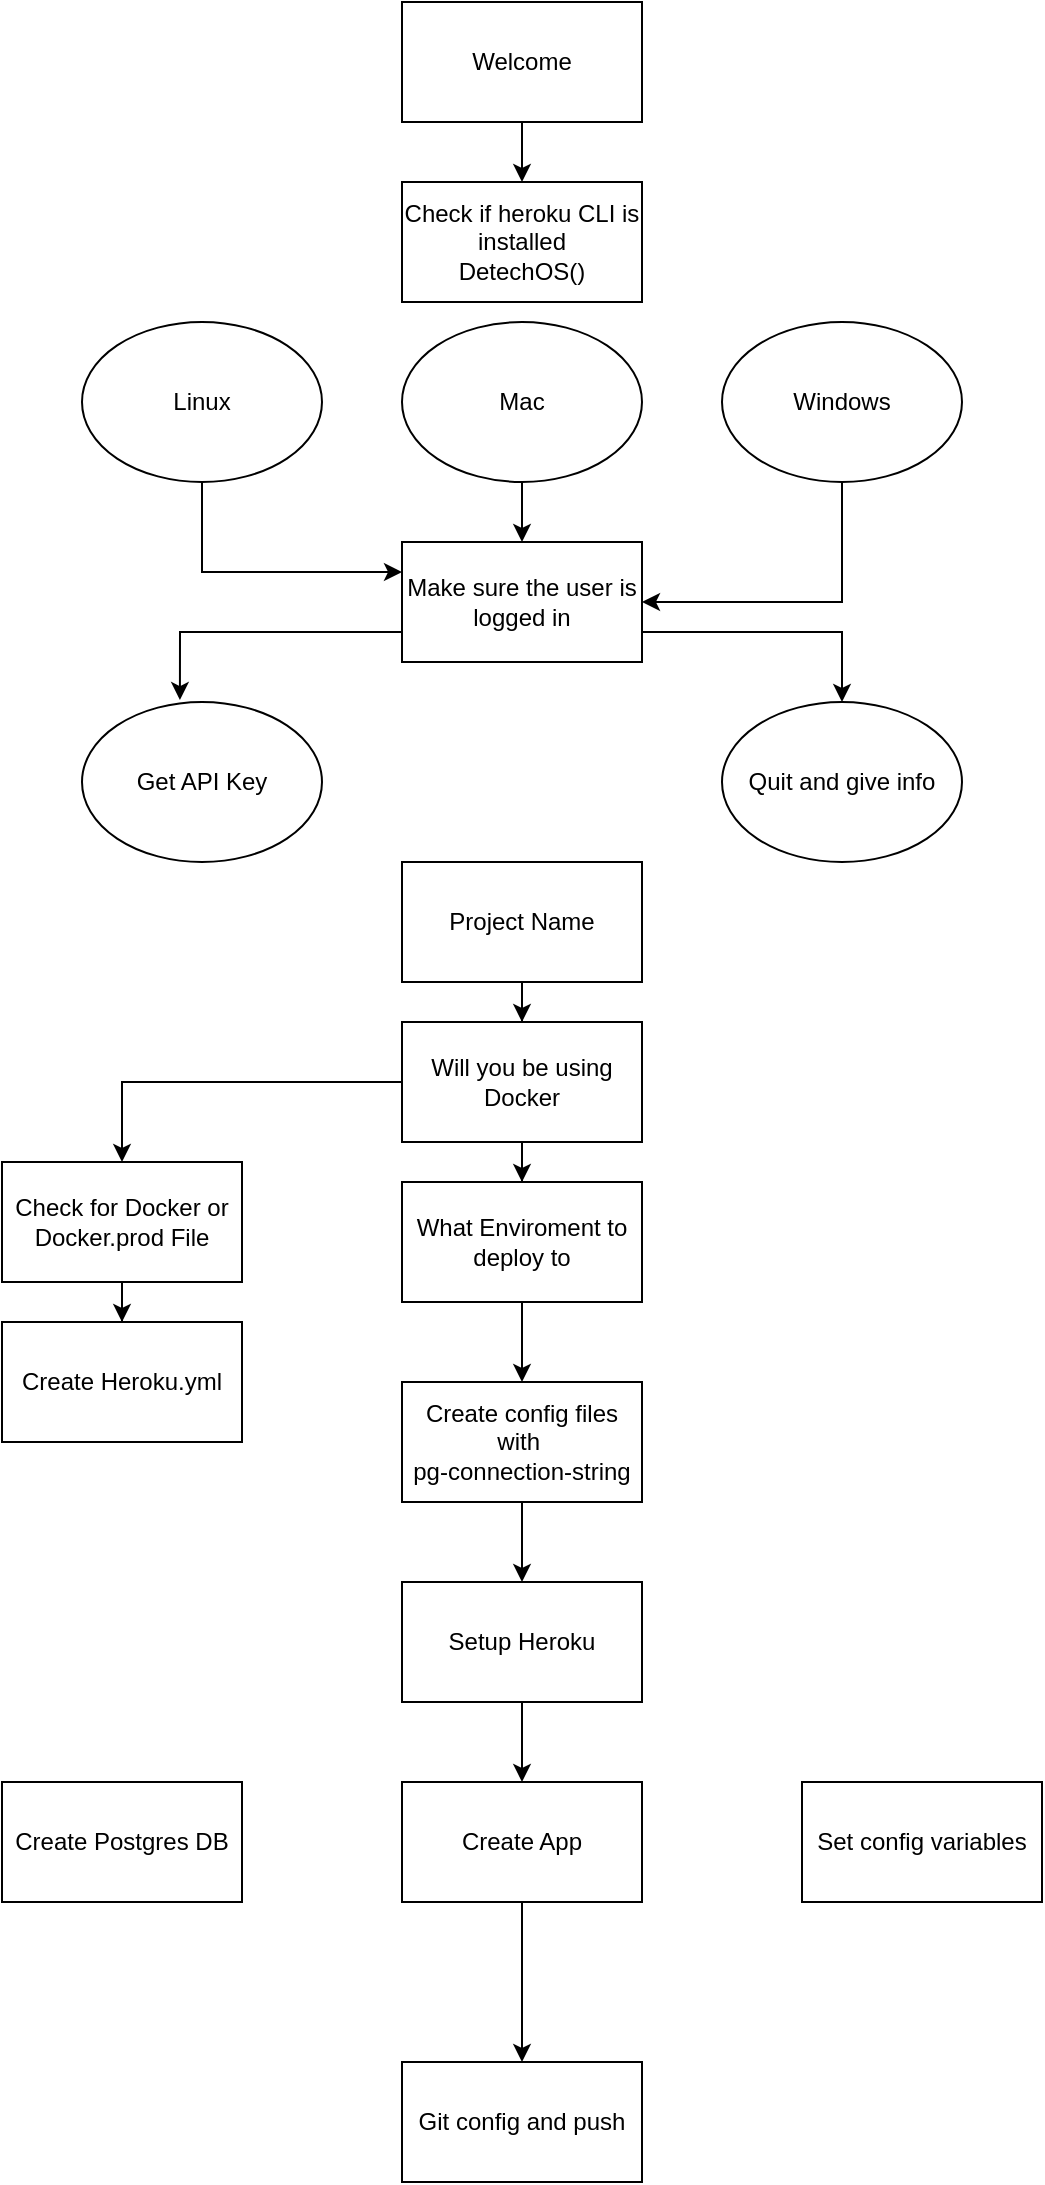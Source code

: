 <mxfile version="20.2.3" type="device"><diagram id="wd1DyL8JaVILN0-Xoapt" name="Page-1"><mxGraphModel dx="1426" dy="852" grid="1" gridSize="10" guides="1" tooltips="1" connect="1" arrows="1" fold="1" page="1" pageScale="1" pageWidth="827" pageHeight="1169" math="0" shadow="0"><root><mxCell id="0"/><mxCell id="1" parent="0"/><mxCell id="DBNFMTxdNTaOj2wggjNt-19" style="edgeStyle=orthogonalEdgeStyle;rounded=0;orthogonalLoop=1;jettySize=auto;html=1;exitX=0.5;exitY=1;exitDx=0;exitDy=0;entryX=0.5;entryY=0;entryDx=0;entryDy=0;" edge="1" parent="1" source="DBNFMTxdNTaOj2wggjNt-2" target="DBNFMTxdNTaOj2wggjNt-3"><mxGeometry relative="1" as="geometry"/></mxCell><mxCell id="DBNFMTxdNTaOj2wggjNt-2" value="Welcome" style="rounded=0;whiteSpace=wrap;html=1;" vertex="1" parent="1"><mxGeometry x="320" y="10" width="120" height="60" as="geometry"/></mxCell><mxCell id="DBNFMTxdNTaOj2wggjNt-3" value="Check if heroku CLI is installed&lt;br&gt;DetechOS()" style="rounded=0;whiteSpace=wrap;html=1;" vertex="1" parent="1"><mxGeometry x="320" y="100" width="120" height="60" as="geometry"/></mxCell><mxCell id="DBNFMTxdNTaOj2wggjNt-18" style="edgeStyle=orthogonalEdgeStyle;rounded=0;orthogonalLoop=1;jettySize=auto;html=1;exitX=0.5;exitY=1;exitDx=0;exitDy=0;entryX=1;entryY=0.5;entryDx=0;entryDy=0;" edge="1" parent="1" source="DBNFMTxdNTaOj2wggjNt-5" target="DBNFMTxdNTaOj2wggjNt-8"><mxGeometry relative="1" as="geometry"/></mxCell><mxCell id="DBNFMTxdNTaOj2wggjNt-5" value="Windows" style="ellipse;whiteSpace=wrap;html=1;" vertex="1" parent="1"><mxGeometry x="480" y="170" width="120" height="80" as="geometry"/></mxCell><mxCell id="DBNFMTxdNTaOj2wggjNt-17" style="edgeStyle=orthogonalEdgeStyle;rounded=0;orthogonalLoop=1;jettySize=auto;html=1;exitX=0.5;exitY=1;exitDx=0;exitDy=0;entryX=0.5;entryY=0;entryDx=0;entryDy=0;" edge="1" parent="1" source="DBNFMTxdNTaOj2wggjNt-6" target="DBNFMTxdNTaOj2wggjNt-8"><mxGeometry relative="1" as="geometry"/></mxCell><mxCell id="DBNFMTxdNTaOj2wggjNt-6" value="Mac" style="ellipse;whiteSpace=wrap;html=1;" vertex="1" parent="1"><mxGeometry x="320" y="170" width="120" height="80" as="geometry"/></mxCell><mxCell id="DBNFMTxdNTaOj2wggjNt-16" style="edgeStyle=orthogonalEdgeStyle;rounded=0;orthogonalLoop=1;jettySize=auto;html=1;exitX=0.5;exitY=1;exitDx=0;exitDy=0;entryX=0;entryY=0.25;entryDx=0;entryDy=0;" edge="1" parent="1" source="DBNFMTxdNTaOj2wggjNt-7" target="DBNFMTxdNTaOj2wggjNt-8"><mxGeometry relative="1" as="geometry"/></mxCell><mxCell id="DBNFMTxdNTaOj2wggjNt-7" value="Linux" style="ellipse;whiteSpace=wrap;html=1;" vertex="1" parent="1"><mxGeometry x="160" y="170" width="120" height="80" as="geometry"/></mxCell><mxCell id="DBNFMTxdNTaOj2wggjNt-14" style="edgeStyle=orthogonalEdgeStyle;rounded=0;orthogonalLoop=1;jettySize=auto;html=1;exitX=1;exitY=0.75;exitDx=0;exitDy=0;entryX=0.5;entryY=0;entryDx=0;entryDy=0;" edge="1" parent="1" source="DBNFMTxdNTaOj2wggjNt-8" target="DBNFMTxdNTaOj2wggjNt-9"><mxGeometry relative="1" as="geometry"/></mxCell><mxCell id="DBNFMTxdNTaOj2wggjNt-15" style="edgeStyle=orthogonalEdgeStyle;rounded=0;orthogonalLoop=1;jettySize=auto;html=1;exitX=0;exitY=0.75;exitDx=0;exitDy=0;entryX=0.408;entryY=-0.012;entryDx=0;entryDy=0;entryPerimeter=0;" edge="1" parent="1" source="DBNFMTxdNTaOj2wggjNt-8" target="DBNFMTxdNTaOj2wggjNt-10"><mxGeometry relative="1" as="geometry"/></mxCell><mxCell id="DBNFMTxdNTaOj2wggjNt-8" value="Make sure the user is logged in" style="rounded=0;whiteSpace=wrap;html=1;" vertex="1" parent="1"><mxGeometry x="320" y="280" width="120" height="60" as="geometry"/></mxCell><mxCell id="DBNFMTxdNTaOj2wggjNt-9" value="Quit and give info" style="ellipse;whiteSpace=wrap;html=1;" vertex="1" parent="1"><mxGeometry x="480" y="360" width="120" height="80" as="geometry"/></mxCell><mxCell id="DBNFMTxdNTaOj2wggjNt-10" value="Get API Key" style="ellipse;whiteSpace=wrap;html=1;" vertex="1" parent="1"><mxGeometry x="160" y="360" width="120" height="80" as="geometry"/></mxCell><mxCell id="DBNFMTxdNTaOj2wggjNt-24" value="" style="edgeStyle=orthogonalEdgeStyle;rounded=0;orthogonalLoop=1;jettySize=auto;html=1;" edge="1" parent="1" source="DBNFMTxdNTaOj2wggjNt-11" target="DBNFMTxdNTaOj2wggjNt-23"><mxGeometry relative="1" as="geometry"/></mxCell><mxCell id="DBNFMTxdNTaOj2wggjNt-32" style="edgeStyle=orthogonalEdgeStyle;rounded=0;orthogonalLoop=1;jettySize=auto;html=1;exitX=0.5;exitY=1;exitDx=0;exitDy=0;" edge="1" parent="1" source="DBNFMTxdNTaOj2wggjNt-11" target="DBNFMTxdNTaOj2wggjNt-30"><mxGeometry relative="1" as="geometry"/></mxCell><mxCell id="DBNFMTxdNTaOj2wggjNt-11" value="Will you be using Docker" style="rounded=0;whiteSpace=wrap;html=1;" vertex="1" parent="1"><mxGeometry x="320" y="520" width="120" height="60" as="geometry"/></mxCell><mxCell id="DBNFMTxdNTaOj2wggjNt-35" style="edgeStyle=orthogonalEdgeStyle;rounded=0;orthogonalLoop=1;jettySize=auto;html=1;exitX=0.5;exitY=1;exitDx=0;exitDy=0;" edge="1" parent="1" source="DBNFMTxdNTaOj2wggjNt-21" target="DBNFMTxdNTaOj2wggjNt-11"><mxGeometry relative="1" as="geometry"/></mxCell><mxCell id="DBNFMTxdNTaOj2wggjNt-21" value="Project Name" style="rounded=0;whiteSpace=wrap;html=1;" vertex="1" parent="1"><mxGeometry x="320" y="440" width="120" height="60" as="geometry"/></mxCell><mxCell id="DBNFMTxdNTaOj2wggjNt-29" value="" style="edgeStyle=orthogonalEdgeStyle;rounded=0;orthogonalLoop=1;jettySize=auto;html=1;" edge="1" parent="1" source="DBNFMTxdNTaOj2wggjNt-23" target="DBNFMTxdNTaOj2wggjNt-28"><mxGeometry relative="1" as="geometry"/></mxCell><mxCell id="DBNFMTxdNTaOj2wggjNt-23" value="Check for Docker or Docker.prod File" style="rounded=0;whiteSpace=wrap;html=1;" vertex="1" parent="1"><mxGeometry x="120" y="590" width="120" height="60" as="geometry"/></mxCell><mxCell id="DBNFMTxdNTaOj2wggjNt-28" value="Create Heroku.yml" style="rounded=0;whiteSpace=wrap;html=1;" vertex="1" parent="1"><mxGeometry x="120" y="670" width="120" height="60" as="geometry"/></mxCell><mxCell id="DBNFMTxdNTaOj2wggjNt-34" value="" style="edgeStyle=orthogonalEdgeStyle;rounded=0;orthogonalLoop=1;jettySize=auto;html=1;" edge="1" parent="1" source="DBNFMTxdNTaOj2wggjNt-30" target="DBNFMTxdNTaOj2wggjNt-33"><mxGeometry relative="1" as="geometry"/></mxCell><mxCell id="DBNFMTxdNTaOj2wggjNt-30" value="What Enviroment to deploy to" style="rounded=0;whiteSpace=wrap;html=1;" vertex="1" parent="1"><mxGeometry x="320" y="600" width="120" height="60" as="geometry"/></mxCell><mxCell id="DBNFMTxdNTaOj2wggjNt-37" value="" style="edgeStyle=orthogonalEdgeStyle;rounded=0;orthogonalLoop=1;jettySize=auto;html=1;" edge="1" parent="1" source="DBNFMTxdNTaOj2wggjNt-33" target="DBNFMTxdNTaOj2wggjNt-36"><mxGeometry relative="1" as="geometry"/></mxCell><mxCell id="DBNFMTxdNTaOj2wggjNt-33" value="Create config files with&amp;nbsp;&lt;br&gt;pg-connection-string" style="whiteSpace=wrap;html=1;rounded=0;" vertex="1" parent="1"><mxGeometry x="320" y="700" width="120" height="60" as="geometry"/></mxCell><mxCell id="DBNFMTxdNTaOj2wggjNt-39" value="" style="edgeStyle=orthogonalEdgeStyle;rounded=0;orthogonalLoop=1;jettySize=auto;html=1;" edge="1" parent="1" source="DBNFMTxdNTaOj2wggjNt-36" target="DBNFMTxdNTaOj2wggjNt-38"><mxGeometry relative="1" as="geometry"/></mxCell><mxCell id="DBNFMTxdNTaOj2wggjNt-36" value="Setup Heroku" style="whiteSpace=wrap;html=1;rounded=0;" vertex="1" parent="1"><mxGeometry x="320" y="800" width="120" height="60" as="geometry"/></mxCell><mxCell id="DBNFMTxdNTaOj2wggjNt-46" value="" style="edgeStyle=orthogonalEdgeStyle;rounded=0;orthogonalLoop=1;jettySize=auto;html=1;" edge="1" parent="1" source="DBNFMTxdNTaOj2wggjNt-38" target="DBNFMTxdNTaOj2wggjNt-45"><mxGeometry relative="1" as="geometry"/></mxCell><mxCell id="DBNFMTxdNTaOj2wggjNt-38" value="Create App" style="whiteSpace=wrap;html=1;rounded=0;" vertex="1" parent="1"><mxGeometry x="320" y="900" width="120" height="60" as="geometry"/></mxCell><mxCell id="DBNFMTxdNTaOj2wggjNt-40" value="Create Postgres DB" style="whiteSpace=wrap;html=1;rounded=0;" vertex="1" parent="1"><mxGeometry x="120" y="900" width="120" height="60" as="geometry"/></mxCell><mxCell id="DBNFMTxdNTaOj2wggjNt-43" value="Set config variables" style="whiteSpace=wrap;html=1;rounded=0;" vertex="1" parent="1"><mxGeometry x="520" y="900" width="120" height="60" as="geometry"/></mxCell><mxCell id="DBNFMTxdNTaOj2wggjNt-45" value="Git config and push" style="whiteSpace=wrap;html=1;rounded=0;" vertex="1" parent="1"><mxGeometry x="320" y="1040" width="120" height="60" as="geometry"/></mxCell></root></mxGraphModel></diagram></mxfile>